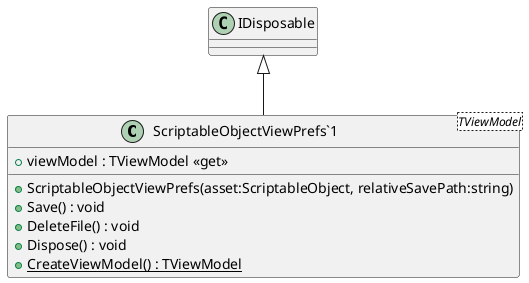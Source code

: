 @startuml
class "ScriptableObjectViewPrefs`1"<TViewModel> {
    + ScriptableObjectViewPrefs(asset:ScriptableObject, relativeSavePath:string)
    + viewModel : TViewModel <<get>>
    + Save() : void
    + DeleteFile() : void
    + Dispose() : void
    + {static} CreateViewModel() : TViewModel
}
IDisposable <|-- "ScriptableObjectViewPrefs`1"
@enduml
